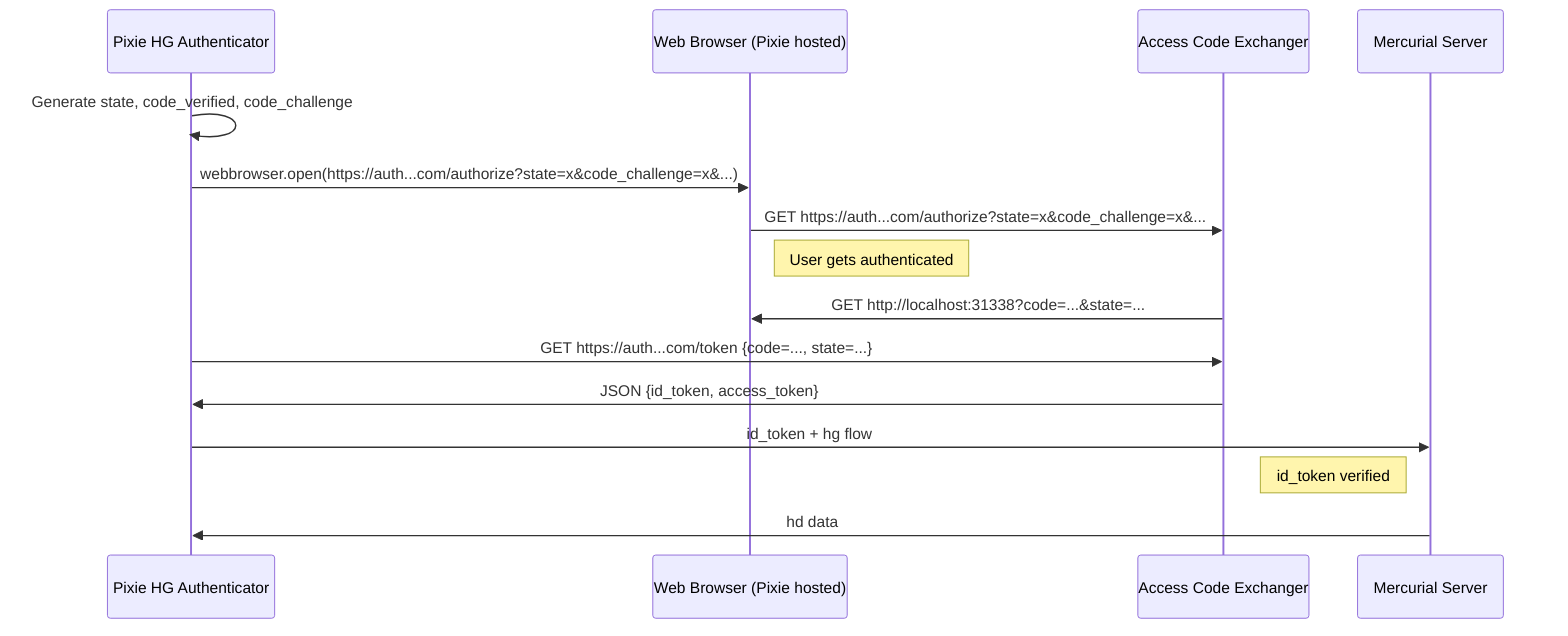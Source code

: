 sequenceDiagram

participant CLI as Pixie HG Authenticator
participant B as Web Browser (Pixie hosted)
participant ACE as Access Code Exchanger
participant HG as Mercurial Server


CLI->>CLI: Generate state, code_verified, code_challenge
CLI->>B: webbrowser.open(https://auth...com/authorize?state=x&code_challenge=x&...)
B->>ACE: GET https://auth...com/authorize?state=x&code_challenge=x&...
Note right of B: User gets authenticated
ACE->>B: GET http://localhost:31338?code=...&state=...

CLI->>ACE: GET https://auth...com/token {code=..., state=...}
ACE->>CLI: JSON {id_token, access_token}

CLI->>HG: id_token + hg flow
note left of HG: id_token verified
HG->>CLI: hd data